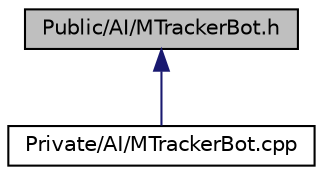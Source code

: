 digraph "Public/AI/MTrackerBot.h"
{
 // LATEX_PDF_SIZE
  edge [fontname="Helvetica",fontsize="10",labelfontname="Helvetica",labelfontsize="10"];
  node [fontname="Helvetica",fontsize="10",shape=record];
  Node1 [label="Public/AI/MTrackerBot.h",height=0.2,width=0.4,color="black", fillcolor="grey75", style="filled", fontcolor="black",tooltip=" "];
  Node1 -> Node2 [dir="back",color="midnightblue",fontsize="10",style="solid",fontname="Helvetica"];
  Node2 [label="Private/AI/MTrackerBot.cpp",height=0.2,width=0.4,color="black", fillcolor="white", style="filled",URL="$_m_tracker_bot_8cpp.html",tooltip=" "];
}
